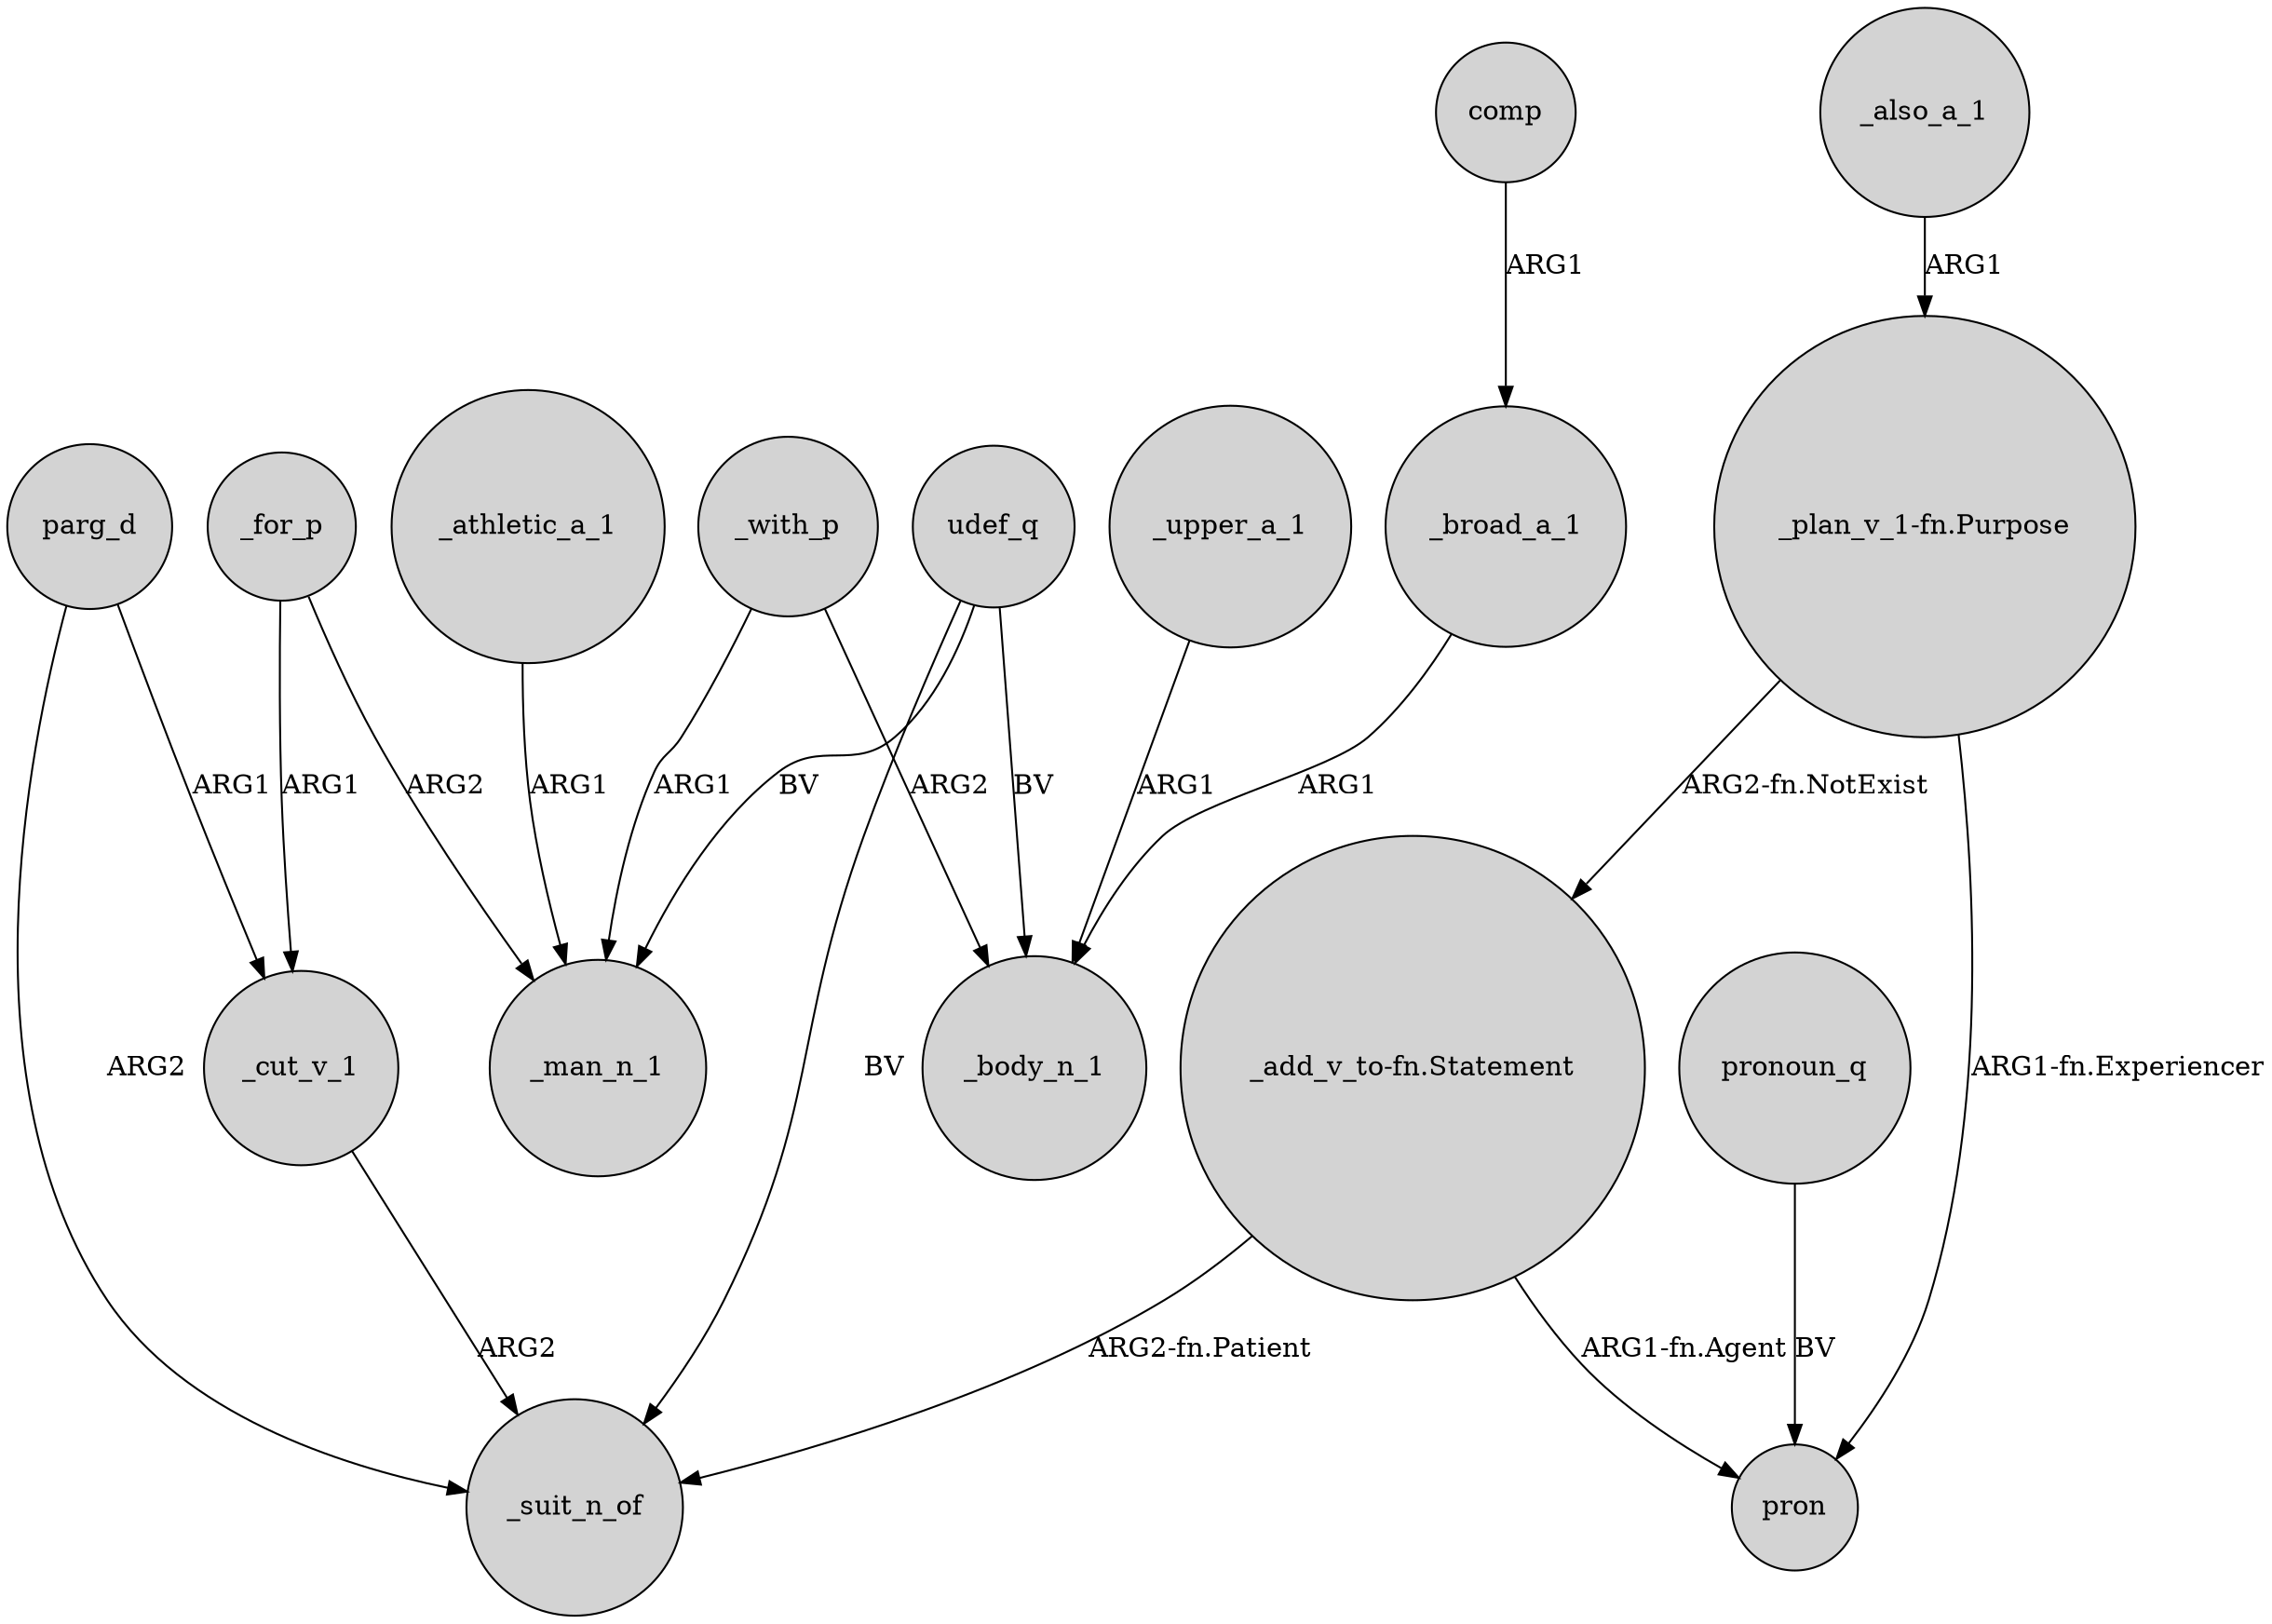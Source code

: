 digraph {
	node [shape=circle style=filled]
	_for_p -> _cut_v_1 [label=ARG1]
	udef_q -> _suit_n_of [label=BV]
	"_plan_v_1-fn.Purpose" -> pron [label="ARG1-fn.Experiencer"]
	_athletic_a_1 -> _man_n_1 [label=ARG1]
	_also_a_1 -> "_plan_v_1-fn.Purpose" [label=ARG1]
	"_plan_v_1-fn.Purpose" -> "_add_v_to-fn.Statement" [label="ARG2-fn.NotExist"]
	"_add_v_to-fn.Statement" -> pron [label="ARG1-fn.Agent"]
	_broad_a_1 -> _body_n_1 [label=ARG1]
	"_add_v_to-fn.Statement" -> _suit_n_of [label="ARG2-fn.Patient"]
	parg_d -> _suit_n_of [label=ARG2]
	pronoun_q -> pron [label=BV]
	_with_p -> _body_n_1 [label=ARG2]
	udef_q -> _body_n_1 [label=BV]
	udef_q -> _man_n_1 [label=BV]
	comp -> _broad_a_1 [label=ARG1]
	parg_d -> _cut_v_1 [label=ARG1]
	_for_p -> _man_n_1 [label=ARG2]
	_upper_a_1 -> _body_n_1 [label=ARG1]
	_with_p -> _man_n_1 [label=ARG1]
	_cut_v_1 -> _suit_n_of [label=ARG2]
}
